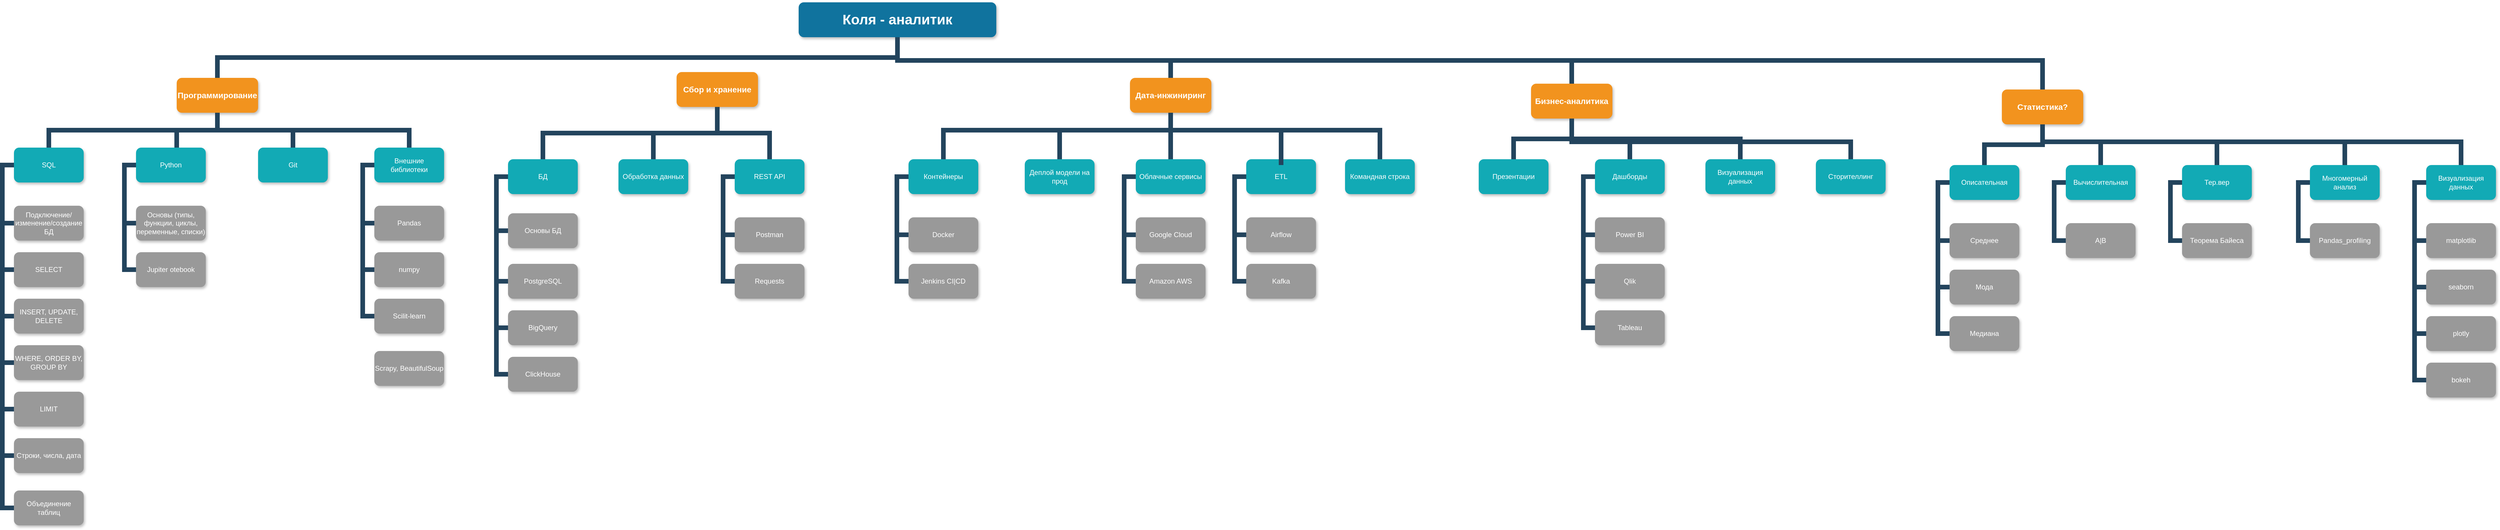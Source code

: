 <mxfile version="22.1.15" type="github">
  <diagram name="Page-1" id="64c3da0e-402f-94eb-ee01-a36477274f13">
    <mxGraphModel dx="2856" dy="878" grid="1" gridSize="10" guides="1" tooltips="1" connect="1" arrows="1" fold="1" page="1" pageScale="1" pageWidth="1169" pageHeight="826" background="none" math="0" shadow="0">
      <root>
        <mxCell id="0" />
        <mxCell id="1" parent="0" />
        <mxCell id="2" value="Коля - аналитик" style="whiteSpace=wrap;rounded=1;shadow=1;fillColor=#10739E;strokeColor=none;fontColor=#FFFFFF;fontStyle=1;fontSize=24" parent="1" vertex="1">
          <mxGeometry x="1000" y="50" width="340" height="60" as="geometry" />
        </mxCell>
        <mxCell id="3" value="Программирование" style="whiteSpace=wrap;rounded=1;fillColor=#F2931E;strokeColor=none;shadow=1;fontColor=#FFFFFF;fontStyle=1;fontSize=14" parent="1" vertex="1">
          <mxGeometry x="-70" y="180.0" width="140" height="60" as="geometry" />
        </mxCell>
        <mxCell id="4" value="Сбор и хранение" style="whiteSpace=wrap;rounded=1;fillColor=#F2931E;strokeColor=none;shadow=1;fontColor=#FFFFFF;fontStyle=1;fontSize=14" parent="1" vertex="1">
          <mxGeometry x="790" y="170.0" width="140" height="60" as="geometry" />
        </mxCell>
        <mxCell id="6" value="Дата-инжиниринг" style="whiteSpace=wrap;rounded=1;fillColor=#F2931E;strokeColor=none;shadow=1;fontColor=#FFFFFF;fontStyle=1;fontSize=14" parent="1" vertex="1">
          <mxGeometry x="1570" y="180.0" width="140" height="60" as="geometry" />
        </mxCell>
        <mxCell id="7" value="Бизнес-аналитика" style="whiteSpace=wrap;rounded=1;fillColor=#F2931E;strokeColor=none;shadow=1;fontColor=#FFFFFF;fontStyle=1;fontSize=14" parent="1" vertex="1">
          <mxGeometry x="2260" y="190.0" width="140" height="60" as="geometry" />
        </mxCell>
        <mxCell id="8" value="Статистика?" style="whiteSpace=wrap;rounded=1;fillColor=#F2931E;strokeColor=none;shadow=1;fontColor=#FFFFFF;fontStyle=1;fontSize=14" parent="1" vertex="1">
          <mxGeometry x="3070" y="200.0" width="140" height="60" as="geometry" />
        </mxCell>
        <mxCell id="10" value="Git" style="whiteSpace=wrap;rounded=1;fillColor=#12AAB5;strokeColor=none;shadow=1;fontColor=#FFFFFF;" parent="1" vertex="1">
          <mxGeometry x="70" y="300.0" width="120" height="60" as="geometry" />
        </mxCell>
        <mxCell id="12" value="Внешние библиотеки" style="whiteSpace=wrap;rounded=1;fillColor=#12AAB5;strokeColor=none;shadow=1;fontColor=#FFFFFF;" parent="1" vertex="1">
          <mxGeometry x="270" y="300.0" width="120" height="60" as="geometry" />
        </mxCell>
        <mxCell id="38" value="Pandas" style="whiteSpace=wrap;rounded=1;fillColor=#999999;strokeColor=none;shadow=1;fontColor=#FFFFFF;fontStyle=0" parent="1" vertex="1">
          <mxGeometry x="270.0" y="400.0" width="120" height="60" as="geometry" />
        </mxCell>
        <mxCell id="39" value="numpy" style="whiteSpace=wrap;rounded=1;fillColor=#999999;strokeColor=none;shadow=1;fontColor=#FFFFFF;fontStyle=0" parent="1" vertex="1">
          <mxGeometry x="270.0" y="480.0" width="120" height="60" as="geometry" />
        </mxCell>
        <mxCell id="40" value="Scilit-learn" style="whiteSpace=wrap;rounded=1;fillColor=#999999;strokeColor=none;shadow=1;fontColor=#FFFFFF;fontStyle=0" parent="1" vertex="1">
          <mxGeometry x="270.0" y="560.0" width="120" height="60" as="geometry" />
        </mxCell>
        <mxCell id="43" value="БД" style="whiteSpace=wrap;rounded=1;fillColor=#12AAB5;strokeColor=none;shadow=1;fontColor=#FFFFFF;" parent="1" vertex="1">
          <mxGeometry x="500.0" y="320.0" width="120" height="60" as="geometry" />
        </mxCell>
        <mxCell id="44" value="Обработка данных" style="whiteSpace=wrap;rounded=1;fillColor=#12AAB5;strokeColor=none;shadow=1;fontColor=#FFFFFF;" parent="1" vertex="1">
          <mxGeometry x="690.0" y="320.0" width="120" height="60" as="geometry" />
        </mxCell>
        <mxCell id="45" value="PostgreSQL" style="whiteSpace=wrap;rounded=1;fillColor=#999999;strokeColor=none;shadow=1;fontColor=#FFFFFF;fontStyle=0" parent="1" vertex="1">
          <mxGeometry x="500.0" y="500.0" width="120" height="60" as="geometry" />
        </mxCell>
        <mxCell id="46" value="BigQuery" style="whiteSpace=wrap;rounded=1;fillColor=#999999;strokeColor=none;shadow=1;fontColor=#FFFFFF;fontStyle=0" parent="1" vertex="1">
          <mxGeometry x="500" y="580.0" width="120" height="60" as="geometry" />
        </mxCell>
        <mxCell id="47" value="ClickHouse" style="whiteSpace=wrap;rounded=1;fillColor=#999999;strokeColor=none;shadow=1;fontColor=#FFFFFF;fontStyle=0" parent="1" vertex="1">
          <mxGeometry x="500.0" y="660.0" width="120" height="60" as="geometry" />
        </mxCell>
        <mxCell id="103" value="" style="edgeStyle=elbowEdgeStyle;elbow=vertical;rounded=0;fontColor=#000000;endArrow=none;endFill=0;strokeWidth=8;strokeColor=#23445D;" parent="1" source="3" target="10" edge="1">
          <mxGeometry width="100" height="100" relative="1" as="geometry">
            <mxPoint x="20" y="290" as="sourcePoint" />
            <mxPoint x="120" y="190" as="targetPoint" />
          </mxGeometry>
        </mxCell>
        <mxCell id="104" value="" style="edgeStyle=elbowEdgeStyle;elbow=vertical;rounded=0;fontColor=#000000;endArrow=none;endFill=0;strokeWidth=8;strokeColor=#23445D;" parent="1" source="3" target="12" edge="1">
          <mxGeometry width="100" height="100" relative="1" as="geometry">
            <mxPoint x="360" y="290" as="sourcePoint" />
            <mxPoint x="460" y="190" as="targetPoint" />
          </mxGeometry>
        </mxCell>
        <mxCell id="111" value="" style="edgeStyle=elbowEdgeStyle;elbow=horizontal;rounded=0;fontColor=#000000;endArrow=none;endFill=0;strokeWidth=8;strokeColor=#23445D;" parent="1" target="38" edge="1">
          <mxGeometry width="100" height="100" relative="1" as="geometry">
            <mxPoint x="260" y="330.0" as="sourcePoint" />
            <mxPoint x="260" y="430.0" as="targetPoint" />
            <Array as="points">
              <mxPoint x="250" y="380" />
            </Array>
          </mxGeometry>
        </mxCell>
        <mxCell id="112" value="" style="edgeStyle=elbowEdgeStyle;elbow=horizontal;rounded=0;fontColor=#000000;endArrow=none;endFill=0;strokeWidth=8;strokeColor=#23445D;" parent="1" source="12" target="39" edge="1">
          <mxGeometry width="100" height="100" relative="1" as="geometry">
            <mxPoint x="260" y="330.0" as="sourcePoint" />
            <mxPoint x="260" y="510.0" as="targetPoint" />
            <Array as="points">
              <mxPoint x="250" y="420" />
            </Array>
          </mxGeometry>
        </mxCell>
        <mxCell id="115" value="" style="edgeStyle=elbowEdgeStyle;elbow=horizontal;rounded=0;fontColor=#000000;endArrow=none;endFill=0;strokeWidth=8;strokeColor=#23445D;" parent="1" source="12" target="40" edge="1">
          <mxGeometry width="100" height="100" relative="1" as="geometry">
            <mxPoint x="260" y="330.0" as="sourcePoint" />
            <mxPoint x="260" y="590.0" as="targetPoint" />
            <Array as="points">
              <mxPoint x="250" y="460" />
            </Array>
          </mxGeometry>
        </mxCell>
        <mxCell id="116" value="" style="edgeStyle=elbowEdgeStyle;elbow=vertical;rounded=0;fontColor=#000000;endArrow=none;endFill=0;strokeWidth=8;strokeColor=#23445D;" parent="1" source="4" target="43" edge="1">
          <mxGeometry width="100" height="100" relative="1" as="geometry">
            <mxPoint x="1210" y="260.0" as="sourcePoint" />
            <mxPoint x="1110" y="330" as="targetPoint" />
          </mxGeometry>
        </mxCell>
        <mxCell id="117" value="" style="edgeStyle=elbowEdgeStyle;elbow=vertical;rounded=0;fontColor=#000000;endArrow=none;endFill=0;strokeWidth=8;strokeColor=#23445D;" parent="1" source="4" target="44" edge="1">
          <mxGeometry width="100" height="100" relative="1" as="geometry">
            <mxPoint x="1210" y="260.0" as="sourcePoint" />
            <mxPoint x="1310" y="330" as="targetPoint" />
          </mxGeometry>
        </mxCell>
        <mxCell id="118" value="" style="edgeStyle=elbowEdgeStyle;elbow=horizontal;rounded=0;fontColor=#000000;endArrow=none;endFill=0;strokeWidth=8;strokeColor=#23445D;" parent="1" source="43" target="45" edge="1">
          <mxGeometry width="100" height="100" relative="1" as="geometry">
            <mxPoint x="480" y="350.0" as="sourcePoint" />
            <mxPoint x="490.0" y="450" as="targetPoint" />
            <Array as="points">
              <mxPoint x="480" y="400" />
            </Array>
          </mxGeometry>
        </mxCell>
        <mxCell id="119" value="" style="edgeStyle=elbowEdgeStyle;elbow=horizontal;rounded=0;fontColor=#000000;endArrow=none;endFill=0;strokeWidth=8;strokeColor=#23445D;" parent="1" source="43" target="46" edge="1">
          <mxGeometry width="100" height="100" relative="1" as="geometry">
            <mxPoint x="490" y="350" as="sourcePoint" />
            <mxPoint x="490.0" y="530" as="targetPoint" />
            <Array as="points">
              <mxPoint x="480" y="440" />
            </Array>
          </mxGeometry>
        </mxCell>
        <mxCell id="122" value="" style="edgeStyle=elbowEdgeStyle;elbow=horizontal;rounded=0;fontColor=#000000;endArrow=none;endFill=0;strokeWidth=8;strokeColor=#23445D;" parent="1" source="43" target="47" edge="1">
          <mxGeometry width="100" height="100" relative="1" as="geometry">
            <mxPoint x="490" y="350" as="sourcePoint" />
            <mxPoint x="490.0" y="610" as="targetPoint" />
            <Array as="points">
              <mxPoint x="480" y="490" />
            </Array>
          </mxGeometry>
        </mxCell>
        <mxCell id="133" value="Контейнеры" style="whiteSpace=wrap;rounded=1;fillColor=#12AAB5;strokeColor=none;shadow=1;fontColor=#FFFFFF;" parent="1" vertex="1">
          <mxGeometry x="1189.0" y="320.0" width="120" height="60" as="geometry" />
        </mxCell>
        <mxCell id="134" value="Деплой модели на прод" style="whiteSpace=wrap;rounded=1;fillColor=#12AAB5;strokeColor=none;shadow=1;fontColor=#FFFFFF;" parent="1" vertex="1">
          <mxGeometry x="1389.0" y="320.0" width="120" height="60" as="geometry" />
        </mxCell>
        <mxCell id="135" value="Docker" style="whiteSpace=wrap;rounded=1;fillColor=#999999;strokeColor=none;shadow=1;fontColor=#FFFFFF;fontStyle=0" parent="1" vertex="1">
          <mxGeometry x="1189.0" y="420.0" width="120" height="60" as="geometry" />
        </mxCell>
        <mxCell id="136" value="Jenkins CI|CD" style="whiteSpace=wrap;rounded=1;fillColor=#999999;strokeColor=none;shadow=1;fontColor=#FFFFFF;fontStyle=0" parent="1" vertex="1">
          <mxGeometry x="1189" y="500.0" width="120" height="60" as="geometry" />
        </mxCell>
        <mxCell id="145" value="" style="edgeStyle=elbowEdgeStyle;elbow=horizontal;rounded=0;fontColor=#000000;endArrow=none;endFill=0;strokeWidth=8;strokeColor=#23445D;" parent="1" source="133" target="135" edge="1">
          <mxGeometry width="100" height="100" relative="1" as="geometry">
            <mxPoint x="1169" y="350.0" as="sourcePoint" />
            <mxPoint x="1179.0" y="450" as="targetPoint" />
            <Array as="points">
              <mxPoint x="1169" y="400" />
            </Array>
          </mxGeometry>
        </mxCell>
        <mxCell id="146" value="" style="edgeStyle=elbowEdgeStyle;elbow=horizontal;rounded=0;fontColor=#000000;endArrow=none;endFill=0;strokeWidth=8;strokeColor=#23445D;" parent="1" source="133" target="136" edge="1">
          <mxGeometry width="100" height="100" relative="1" as="geometry">
            <mxPoint x="1179" y="350" as="sourcePoint" />
            <mxPoint x="1179.0" y="530" as="targetPoint" />
            <Array as="points">
              <mxPoint x="1169" y="440" />
            </Array>
          </mxGeometry>
        </mxCell>
        <mxCell id="155" value="Презентации" style="whiteSpace=wrap;rounded=1;fillColor=#12AAB5;strokeColor=none;shadow=1;fontColor=#FFFFFF;" parent="1" vertex="1">
          <mxGeometry x="2170" y="320.0" width="120" height="60" as="geometry" />
        </mxCell>
        <mxCell id="156" value="Дашборды" style="whiteSpace=wrap;rounded=1;fillColor=#12AAB5;strokeColor=none;shadow=1;fontColor=#FFFFFF;" parent="1" vertex="1">
          <mxGeometry x="2370" y="320.0" width="120" height="60" as="geometry" />
        </mxCell>
        <mxCell id="162" value="Power BI" style="whiteSpace=wrap;rounded=1;fillColor=#999999;strokeColor=none;shadow=1;fontColor=#FFFFFF;fontStyle=0" parent="1" vertex="1">
          <mxGeometry x="2370.0" y="420.0" width="120" height="60" as="geometry" />
        </mxCell>
        <mxCell id="163" value="Qlik" style="whiteSpace=wrap;rounded=1;fillColor=#999999;strokeColor=none;shadow=1;fontColor=#FFFFFF;fontStyle=0" parent="1" vertex="1">
          <mxGeometry x="2370.0" y="500.0" width="120" height="60" as="geometry" />
        </mxCell>
        <mxCell id="164" value="Tableau" style="whiteSpace=wrap;rounded=1;fillColor=#999999;strokeColor=none;shadow=1;fontColor=#FFFFFF;fontStyle=0" parent="1" vertex="1">
          <mxGeometry x="2370.0" y="580.0" width="120" height="60" as="geometry" />
        </mxCell>
        <mxCell id="172" value="" style="edgeStyle=elbowEdgeStyle;elbow=horizontal;rounded=0;fontColor=#000000;endArrow=none;endFill=0;strokeWidth=8;strokeColor=#23445D;" parent="1" source="156" target="162" edge="1">
          <mxGeometry width="100" height="100" relative="1" as="geometry">
            <mxPoint x="2340" y="350.0" as="sourcePoint" />
            <mxPoint x="2350.0" y="450.0" as="targetPoint" />
            <Array as="points">
              <mxPoint x="2350" y="400.0" />
            </Array>
          </mxGeometry>
        </mxCell>
        <mxCell id="173" value="" style="edgeStyle=elbowEdgeStyle;elbow=horizontal;rounded=0;fontColor=#000000;endArrow=none;endFill=0;strokeWidth=8;strokeColor=#23445D;" parent="1" source="156" target="163" edge="1">
          <mxGeometry width="100" height="100" relative="1" as="geometry">
            <mxPoint x="2350" y="350.0" as="sourcePoint" />
            <mxPoint x="2350" y="530.0" as="targetPoint" />
            <Array as="points">
              <mxPoint x="2350" y="440.0" />
            </Array>
          </mxGeometry>
        </mxCell>
        <mxCell id="176" value="" style="edgeStyle=elbowEdgeStyle;elbow=horizontal;rounded=0;fontColor=#000000;endArrow=none;endFill=0;strokeWidth=8;strokeColor=#23445D;" parent="1" source="156" target="164" edge="1">
          <mxGeometry width="100" height="100" relative="1" as="geometry">
            <mxPoint x="2350" y="350.0" as="sourcePoint" />
            <mxPoint x="2350" y="610.0" as="targetPoint" />
            <Array as="points">
              <mxPoint x="2350" y="490.0" />
            </Array>
          </mxGeometry>
        </mxCell>
        <mxCell id="177" value="Описательная" style="whiteSpace=wrap;rounded=1;fillColor=#12AAB5;strokeColor=none;shadow=1;fontColor=#FFFFFF;" parent="1" vertex="1">
          <mxGeometry x="2980" y="330.0" width="120" height="60" as="geometry" />
        </mxCell>
        <mxCell id="178" value="Вычислительная" style="whiteSpace=wrap;rounded=1;fillColor=#12AAB5;strokeColor=none;shadow=1;fontColor=#FFFFFF;" parent="1" vertex="1">
          <mxGeometry x="3180" y="330.0" width="120" height="60" as="geometry" />
        </mxCell>
        <mxCell id="179" value="Среднее" style="whiteSpace=wrap;rounded=1;fillColor=#999999;strokeColor=none;shadow=1;fontColor=#FFFFFF;fontStyle=0" parent="1" vertex="1">
          <mxGeometry x="2980" y="430.0" width="120" height="60" as="geometry" />
        </mxCell>
        <mxCell id="180" value="Мода" style="whiteSpace=wrap;rounded=1;fillColor=#999999;strokeColor=none;shadow=1;fontColor=#FFFFFF;fontStyle=0" parent="1" vertex="1">
          <mxGeometry x="2980" y="510.0" width="120" height="60" as="geometry" />
        </mxCell>
        <mxCell id="181" value="Медиана" style="whiteSpace=wrap;rounded=1;fillColor=#999999;strokeColor=none;shadow=1;fontColor=#FFFFFF;fontStyle=0" parent="1" vertex="1">
          <mxGeometry x="2980" y="590.0" width="120" height="60" as="geometry" />
        </mxCell>
        <mxCell id="184" value="A|B" style="whiteSpace=wrap;rounded=1;fillColor=#999999;strokeColor=none;shadow=1;fontColor=#FFFFFF;fontStyle=0" parent="1" vertex="1">
          <mxGeometry x="3180.0" y="430.0" width="120" height="60" as="geometry" />
        </mxCell>
        <mxCell id="194" value="" style="edgeStyle=elbowEdgeStyle;elbow=horizontal;rounded=0;fontColor=#000000;endArrow=none;endFill=0;strokeWidth=8;strokeColor=#23445D;" parent="1" source="178" target="184" edge="1">
          <mxGeometry width="100" height="100" relative="1" as="geometry">
            <mxPoint x="3150" y="360.0" as="sourcePoint" />
            <mxPoint x="3160.0" y="460.0" as="targetPoint" />
            <Array as="points">
              <mxPoint x="3160" y="410.0" />
            </Array>
          </mxGeometry>
        </mxCell>
        <mxCell id="221" value="" style="edgeStyle=elbowEdgeStyle;elbow=vertical;rounded=0;fontColor=#000000;endArrow=none;endFill=0;strokeWidth=8;strokeColor=#23445D;" parent="1" source="6" target="133" edge="1">
          <mxGeometry width="100" height="100" relative="1" as="geometry">
            <mxPoint x="1159" y="290" as="sourcePoint" />
            <mxPoint x="1259" y="190" as="targetPoint" />
            <Array as="points">
              <mxPoint x="1450" y="270" />
            </Array>
          </mxGeometry>
        </mxCell>
        <mxCell id="222" value="" style="edgeStyle=elbowEdgeStyle;elbow=vertical;rounded=0;fontColor=#000000;endArrow=none;endFill=0;strokeWidth=8;strokeColor=#23445D;" parent="1" source="6" target="134" edge="1">
          <mxGeometry width="100" height="100" relative="1" as="geometry">
            <mxPoint x="1409" y="300" as="sourcePoint" />
            <mxPoint x="1509" y="200" as="targetPoint" />
            <Array as="points">
              <mxPoint x="1540" y="270" />
            </Array>
          </mxGeometry>
        </mxCell>
        <mxCell id="223" value="" style="edgeStyle=elbowEdgeStyle;elbow=vertical;rounded=0;fontColor=#000000;endArrow=none;endFill=0;strokeWidth=8;strokeColor=#23445D;" parent="1" source="7" target="155" edge="1">
          <mxGeometry width="100" height="100" relative="1" as="geometry">
            <mxPoint x="2330" y="320" as="sourcePoint" />
            <mxPoint x="2230" y="210" as="targetPoint" />
          </mxGeometry>
        </mxCell>
        <mxCell id="224" value="" style="edgeStyle=elbowEdgeStyle;elbow=vertical;rounded=0;fontColor=#000000;endArrow=none;endFill=0;strokeWidth=8;strokeColor=#23445D;" parent="1" source="7" target="156" edge="1">
          <mxGeometry width="100" height="100" relative="1" as="geometry">
            <mxPoint x="2420" y="310" as="sourcePoint" />
            <mxPoint x="2520" y="210" as="targetPoint" />
          </mxGeometry>
        </mxCell>
        <mxCell id="225" value="" style="edgeStyle=elbowEdgeStyle;elbow=vertical;rounded=0;fontColor=#000000;endArrow=none;endFill=0;strokeWidth=8;strokeColor=#23445D;" parent="1" source="8" target="177" edge="1">
          <mxGeometry width="100" height="100" relative="1" as="geometry">
            <mxPoint x="2980" y="320" as="sourcePoint" />
            <mxPoint x="3080" y="220" as="targetPoint" />
          </mxGeometry>
        </mxCell>
        <mxCell id="226" value="" style="edgeStyle=elbowEdgeStyle;elbow=vertical;rounded=0;fontColor=#000000;endArrow=none;endFill=0;strokeWidth=8;strokeColor=#23445D;" parent="1" source="8" target="178" edge="1">
          <mxGeometry width="100" height="100" relative="1" as="geometry">
            <mxPoint x="3210" y="320" as="sourcePoint" />
            <mxPoint x="3310" y="220" as="targetPoint" />
            <Array as="points">
              <mxPoint x="3140" y="290" />
            </Array>
          </mxGeometry>
        </mxCell>
        <mxCell id="229" value="" style="edgeStyle=elbowEdgeStyle;elbow=vertical;rounded=0;fontColor=#000000;endArrow=none;endFill=0;strokeWidth=8;strokeColor=#23445D;" parent="1" source="2" target="3" edge="1">
          <mxGeometry width="100" height="100" relative="1" as="geometry">
            <mxPoint x="540" y="140" as="sourcePoint" />
            <mxPoint x="640" y="40" as="targetPoint" />
          </mxGeometry>
        </mxCell>
        <mxCell id="231" value="" style="edgeStyle=elbowEdgeStyle;elbow=vertical;rounded=0;fontColor=#000000;endArrow=none;endFill=0;strokeWidth=8;strokeColor=#23445D;exitX=0.5;exitY=1;exitDx=0;exitDy=0;" parent="1" source="2" target="6" edge="1">
          <mxGeometry width="100" height="100" relative="1" as="geometry">
            <mxPoint x="2140" y="130" as="sourcePoint" />
            <mxPoint x="1630" y="80" as="targetPoint" />
            <Array as="points">
              <mxPoint x="1260" y="150" />
            </Array>
          </mxGeometry>
        </mxCell>
        <mxCell id="232" value="" style="edgeStyle=elbowEdgeStyle;elbow=vertical;rounded=0;fontColor=#000000;endArrow=none;endFill=0;strokeWidth=8;strokeColor=#23445D;exitX=0.5;exitY=1;exitDx=0;exitDy=0;" parent="1" source="2" target="7" edge="1">
          <mxGeometry width="100" height="100" relative="1" as="geometry">
            <mxPoint x="2160" y="130" as="sourcePoint" />
            <mxPoint x="1660" y="90" as="targetPoint" />
          </mxGeometry>
        </mxCell>
        <mxCell id="hEvwD1eBC0amZhkk4NsB-234" value="Python" style="whiteSpace=wrap;rounded=1;fillColor=#12AAB5;strokeColor=none;shadow=1;fontColor=#FFFFFF;" vertex="1" parent="1">
          <mxGeometry x="-140" y="300.0" width="120" height="60" as="geometry" />
        </mxCell>
        <mxCell id="hEvwD1eBC0amZhkk4NsB-235" value="Основы (типы, функции, циклы, переменные, списки)" style="whiteSpace=wrap;rounded=1;fillColor=#999999;strokeColor=none;shadow=1;fontColor=#FFFFFF;fontStyle=0" vertex="1" parent="1">
          <mxGeometry x="-140.0" y="400.0" width="120" height="60" as="geometry" />
        </mxCell>
        <mxCell id="hEvwD1eBC0amZhkk4NsB-236" value="Jupiter otebook" style="whiteSpace=wrap;rounded=1;fillColor=#999999;strokeColor=none;shadow=1;fontColor=#FFFFFF;fontStyle=0" vertex="1" parent="1">
          <mxGeometry x="-140.0" y="480.0" width="120" height="60" as="geometry" />
        </mxCell>
        <mxCell id="hEvwD1eBC0amZhkk4NsB-240" value="" style="edgeStyle=elbowEdgeStyle;elbow=horizontal;rounded=0;fontColor=#000000;endArrow=none;endFill=0;strokeWidth=8;strokeColor=#23445D;" edge="1" parent="1" source="hEvwD1eBC0amZhkk4NsB-234" target="hEvwD1eBC0amZhkk4NsB-235">
          <mxGeometry width="100" height="100" relative="1" as="geometry">
            <mxPoint x="-200" y="480" as="sourcePoint" />
            <mxPoint x="-100" y="380" as="targetPoint" />
            <Array as="points">
              <mxPoint x="-160" y="380" />
            </Array>
          </mxGeometry>
        </mxCell>
        <mxCell id="hEvwD1eBC0amZhkk4NsB-241" value="" style="edgeStyle=elbowEdgeStyle;elbow=horizontal;rounded=0;fontColor=#000000;endArrow=none;endFill=0;strokeWidth=8;strokeColor=#23445D;" edge="1" parent="1" source="hEvwD1eBC0amZhkk4NsB-234" target="hEvwD1eBC0amZhkk4NsB-236">
          <mxGeometry width="100" height="100" relative="1" as="geometry">
            <mxPoint x="-130" y="340" as="sourcePoint" />
            <mxPoint x="-130" y="440" as="targetPoint" />
            <Array as="points">
              <mxPoint x="-160" y="400" />
            </Array>
          </mxGeometry>
        </mxCell>
        <mxCell id="hEvwD1eBC0amZhkk4NsB-246" value="SQL" style="whiteSpace=wrap;rounded=1;fillColor=#12AAB5;strokeColor=none;shadow=1;fontColor=#FFFFFF;" vertex="1" parent="1">
          <mxGeometry x="-350" y="300.0" width="120" height="60" as="geometry" />
        </mxCell>
        <mxCell id="hEvwD1eBC0amZhkk4NsB-247" value="Подключение/изменение/создание БД" style="whiteSpace=wrap;rounded=1;fillColor=#999999;strokeColor=none;shadow=1;fontColor=#FFFFFF;fontStyle=0" vertex="1" parent="1">
          <mxGeometry x="-350.0" y="400.0" width="120" height="60" as="geometry" />
        </mxCell>
        <mxCell id="hEvwD1eBC0amZhkk4NsB-248" value="SELECT" style="whiteSpace=wrap;rounded=1;fillColor=#999999;strokeColor=none;shadow=1;fontColor=#FFFFFF;fontStyle=0" vertex="1" parent="1">
          <mxGeometry x="-350.0" y="480.0" width="120" height="60" as="geometry" />
        </mxCell>
        <mxCell id="hEvwD1eBC0amZhkk4NsB-249" value="INSERT, UPDATE, DELETE" style="whiteSpace=wrap;rounded=1;fillColor=#999999;strokeColor=none;shadow=1;fontColor=#FFFFFF;fontStyle=0" vertex="1" parent="1">
          <mxGeometry x="-350.0" y="560.0" width="120" height="60" as="geometry" />
        </mxCell>
        <mxCell id="hEvwD1eBC0amZhkk4NsB-250" value="WHERE, ORDER BY, GROUP BY" style="whiteSpace=wrap;rounded=1;fillColor=#999999;strokeColor=none;shadow=1;fontColor=#FFFFFF;fontStyle=0" vertex="1" parent="1">
          <mxGeometry x="-350.0" y="640.0" width="120" height="60" as="geometry" />
        </mxCell>
        <mxCell id="hEvwD1eBC0amZhkk4NsB-251" value="LIMIT" style="whiteSpace=wrap;rounded=1;fillColor=#999999;strokeColor=none;shadow=1;fontColor=#FFFFFF;fontStyle=0" vertex="1" parent="1">
          <mxGeometry x="-350.0" y="720.0" width="120" height="60" as="geometry" />
        </mxCell>
        <mxCell id="hEvwD1eBC0amZhkk4NsB-252" value="" style="edgeStyle=elbowEdgeStyle;elbow=horizontal;rounded=0;fontColor=#000000;endArrow=none;endFill=0;strokeWidth=8;strokeColor=#23445D;" edge="1" parent="1" source="hEvwD1eBC0amZhkk4NsB-246" target="hEvwD1eBC0amZhkk4NsB-247">
          <mxGeometry width="100" height="100" relative="1" as="geometry">
            <mxPoint x="-410" y="480" as="sourcePoint" />
            <mxPoint x="-310" y="380" as="targetPoint" />
            <Array as="points">
              <mxPoint x="-370" y="380" />
            </Array>
          </mxGeometry>
        </mxCell>
        <mxCell id="hEvwD1eBC0amZhkk4NsB-253" value="" style="edgeStyle=elbowEdgeStyle;elbow=horizontal;rounded=0;fontColor=#000000;endArrow=none;endFill=0;strokeWidth=8;strokeColor=#23445D;" edge="1" parent="1" source="hEvwD1eBC0amZhkk4NsB-246" target="hEvwD1eBC0amZhkk4NsB-248">
          <mxGeometry width="100" height="100" relative="1" as="geometry">
            <mxPoint x="-340" y="340" as="sourcePoint" />
            <mxPoint x="-340" y="440" as="targetPoint" />
            <Array as="points">
              <mxPoint x="-370" y="400" />
            </Array>
          </mxGeometry>
        </mxCell>
        <mxCell id="hEvwD1eBC0amZhkk4NsB-254" value="" style="edgeStyle=elbowEdgeStyle;elbow=horizontal;rounded=0;fontColor=#000000;endArrow=none;endFill=0;strokeWidth=8;strokeColor=#23445D;" edge="1" parent="1" source="hEvwD1eBC0amZhkk4NsB-246" target="hEvwD1eBC0amZhkk4NsB-251">
          <mxGeometry width="100" height="100" relative="1" as="geometry">
            <mxPoint x="-340" y="340" as="sourcePoint" />
            <mxPoint x="-340" y="440" as="targetPoint" />
            <Array as="points">
              <mxPoint x="-370" y="540" />
            </Array>
          </mxGeometry>
        </mxCell>
        <mxCell id="hEvwD1eBC0amZhkk4NsB-255" value="" style="edgeStyle=elbowEdgeStyle;elbow=horizontal;rounded=0;fontColor=#000000;endArrow=none;endFill=0;strokeWidth=8;strokeColor=#23445D;" edge="1" parent="1" source="hEvwD1eBC0amZhkk4NsB-246" target="hEvwD1eBC0amZhkk4NsB-250">
          <mxGeometry width="100" height="100" relative="1" as="geometry">
            <mxPoint x="-320" y="360" as="sourcePoint" />
            <mxPoint x="-320" y="460" as="targetPoint" />
            <Array as="points">
              <mxPoint x="-370" y="410" />
            </Array>
          </mxGeometry>
        </mxCell>
        <mxCell id="hEvwD1eBC0amZhkk4NsB-256" value="" style="edgeStyle=elbowEdgeStyle;elbow=horizontal;rounded=0;fontColor=#000000;endArrow=none;endFill=0;strokeWidth=8;strokeColor=#23445D;" edge="1" parent="1" source="hEvwD1eBC0amZhkk4NsB-246" target="hEvwD1eBC0amZhkk4NsB-249">
          <mxGeometry width="100" height="100" relative="1" as="geometry">
            <mxPoint x="-310" y="370" as="sourcePoint" />
            <mxPoint x="-310" y="470" as="targetPoint" />
            <Array as="points">
              <mxPoint x="-370" y="430" />
            </Array>
          </mxGeometry>
        </mxCell>
        <mxCell id="hEvwD1eBC0amZhkk4NsB-257" value="" style="edgeStyle=elbowEdgeStyle;elbow=vertical;rounded=0;fontColor=#000000;endArrow=none;endFill=0;strokeWidth=8;strokeColor=#23445D;exitX=0.5;exitY=1;exitDx=0;exitDy=0;" edge="1" parent="1" source="3">
          <mxGeometry width="100" height="100" relative="1" as="geometry">
            <mxPoint x="30" y="230" as="sourcePoint" />
            <mxPoint x="-70" y="300" as="targetPoint" />
          </mxGeometry>
        </mxCell>
        <mxCell id="hEvwD1eBC0amZhkk4NsB-258" value="" style="edgeStyle=elbowEdgeStyle;elbow=vertical;rounded=0;fontColor=#000000;endArrow=none;endFill=0;strokeWidth=8;strokeColor=#23445D;exitX=0.5;exitY=1;exitDx=0;exitDy=0;" edge="1" parent="1" source="3">
          <mxGeometry width="100" height="100" relative="1" as="geometry">
            <mxPoint x="-200" y="240" as="sourcePoint" />
            <mxPoint x="-290" y="300" as="targetPoint" />
          </mxGeometry>
        </mxCell>
        <mxCell id="hEvwD1eBC0amZhkk4NsB-259" value="REST API" style="whiteSpace=wrap;rounded=1;fillColor=#12AAB5;strokeColor=none;shadow=1;fontColor=#FFFFFF;" vertex="1" parent="1">
          <mxGeometry x="890.0" y="320.0" width="120" height="60" as="geometry" />
        </mxCell>
        <mxCell id="hEvwD1eBC0amZhkk4NsB-260" value="Postman" style="whiteSpace=wrap;rounded=1;fillColor=#999999;strokeColor=none;shadow=1;fontColor=#FFFFFF;fontStyle=0" vertex="1" parent="1">
          <mxGeometry x="890.0" y="420.0" width="120" height="60" as="geometry" />
        </mxCell>
        <mxCell id="hEvwD1eBC0amZhkk4NsB-261" value="Requests" style="whiteSpace=wrap;rounded=1;fillColor=#999999;strokeColor=none;shadow=1;fontColor=#FFFFFF;fontStyle=0" vertex="1" parent="1">
          <mxGeometry x="890.0" y="500.0" width="120" height="60" as="geometry" />
        </mxCell>
        <mxCell id="hEvwD1eBC0amZhkk4NsB-265" value="" style="edgeStyle=elbowEdgeStyle;elbow=horizontal;rounded=0;fontColor=#000000;endArrow=none;endFill=0;strokeWidth=8;strokeColor=#23445D;" edge="1" parent="1" source="hEvwD1eBC0amZhkk4NsB-259" target="hEvwD1eBC0amZhkk4NsB-260">
          <mxGeometry width="100" height="100" relative="1" as="geometry">
            <mxPoint x="860" y="350.0" as="sourcePoint" />
            <mxPoint x="870.0" y="450" as="targetPoint" />
            <Array as="points">
              <mxPoint x="870" y="400" />
            </Array>
          </mxGeometry>
        </mxCell>
        <mxCell id="hEvwD1eBC0amZhkk4NsB-266" value="" style="edgeStyle=elbowEdgeStyle;elbow=horizontal;rounded=0;fontColor=#000000;endArrow=none;endFill=0;strokeWidth=8;strokeColor=#23445D;" edge="1" parent="1" source="hEvwD1eBC0amZhkk4NsB-259" target="hEvwD1eBC0amZhkk4NsB-261">
          <mxGeometry width="100" height="100" relative="1" as="geometry">
            <mxPoint x="870" y="350" as="sourcePoint" />
            <mxPoint x="870.0" y="530" as="targetPoint" />
            <Array as="points">
              <mxPoint x="870" y="440" />
            </Array>
          </mxGeometry>
        </mxCell>
        <mxCell id="hEvwD1eBC0amZhkk4NsB-270" value="" style="edgeStyle=elbowEdgeStyle;elbow=vertical;rounded=0;fontColor=#000000;endArrow=none;endFill=0;strokeWidth=8;strokeColor=#23445D;entryX=0.5;entryY=0;entryDx=0;entryDy=0;" edge="1" parent="1" target="hEvwD1eBC0amZhkk4NsB-259">
          <mxGeometry width="100" height="100" relative="1" as="geometry">
            <mxPoint x="860" y="230" as="sourcePoint" />
            <mxPoint x="760" y="330" as="targetPoint" />
          </mxGeometry>
        </mxCell>
        <mxCell id="hEvwD1eBC0amZhkk4NsB-271" value="Облачные сервисы" style="whiteSpace=wrap;rounded=1;fillColor=#12AAB5;strokeColor=none;shadow=1;fontColor=#FFFFFF;" vertex="1" parent="1">
          <mxGeometry x="1580.0" y="320.0" width="120" height="60" as="geometry" />
        </mxCell>
        <mxCell id="hEvwD1eBC0amZhkk4NsB-272" value="Google Cloud" style="whiteSpace=wrap;rounded=1;fillColor=#999999;strokeColor=none;shadow=1;fontColor=#FFFFFF;fontStyle=0" vertex="1" parent="1">
          <mxGeometry x="1580.0" y="420.0" width="120" height="60" as="geometry" />
        </mxCell>
        <mxCell id="hEvwD1eBC0amZhkk4NsB-273" value="Amazon AWS" style="whiteSpace=wrap;rounded=1;fillColor=#999999;strokeColor=none;shadow=1;fontColor=#FFFFFF;fontStyle=0" vertex="1" parent="1">
          <mxGeometry x="1580.0" y="500.0" width="120" height="60" as="geometry" />
        </mxCell>
        <mxCell id="hEvwD1eBC0amZhkk4NsB-277" value="" style="edgeStyle=elbowEdgeStyle;elbow=horizontal;rounded=0;fontColor=#000000;endArrow=none;endFill=0;strokeWidth=8;strokeColor=#23445D;" edge="1" parent="1" source="hEvwD1eBC0amZhkk4NsB-271" target="hEvwD1eBC0amZhkk4NsB-272">
          <mxGeometry width="100" height="100" relative="1" as="geometry">
            <mxPoint x="1550" y="350.0" as="sourcePoint" />
            <mxPoint x="1560.0" y="450" as="targetPoint" />
            <Array as="points">
              <mxPoint x="1560" y="400" />
            </Array>
          </mxGeometry>
        </mxCell>
        <mxCell id="hEvwD1eBC0amZhkk4NsB-278" value="" style="edgeStyle=elbowEdgeStyle;elbow=horizontal;rounded=0;fontColor=#000000;endArrow=none;endFill=0;strokeWidth=8;strokeColor=#23445D;" edge="1" parent="1" source="hEvwD1eBC0amZhkk4NsB-271" target="hEvwD1eBC0amZhkk4NsB-273">
          <mxGeometry width="100" height="100" relative="1" as="geometry">
            <mxPoint x="1560" y="350" as="sourcePoint" />
            <mxPoint x="1560.0" y="530" as="targetPoint" />
            <Array as="points">
              <mxPoint x="1560" y="440" />
            </Array>
          </mxGeometry>
        </mxCell>
        <mxCell id="hEvwD1eBC0amZhkk4NsB-282" value="" style="edgeStyle=elbowEdgeStyle;elbow=vertical;rounded=0;fontColor=#000000;endArrow=none;endFill=0;strokeWidth=8;strokeColor=#23445D;entryX=0.5;entryY=0;entryDx=0;entryDy=0;exitX=0.5;exitY=1;exitDx=0;exitDy=0;" edge="1" parent="1" source="6" target="hEvwD1eBC0amZhkk4NsB-271">
          <mxGeometry width="100" height="100" relative="1" as="geometry">
            <mxPoint x="1340" y="240" as="sourcePoint" />
            <mxPoint x="1459" y="330" as="targetPoint" />
            <Array as="points">
              <mxPoint x="1640" y="280" />
            </Array>
          </mxGeometry>
        </mxCell>
        <mxCell id="hEvwD1eBC0amZhkk4NsB-284" value="ETL" style="whiteSpace=wrap;rounded=1;fillColor=#12AAB5;strokeColor=none;shadow=1;fontColor=#FFFFFF;" vertex="1" parent="1">
          <mxGeometry x="1770.0" y="320.0" width="120" height="60" as="geometry" />
        </mxCell>
        <mxCell id="hEvwD1eBC0amZhkk4NsB-285" value="Airflow" style="whiteSpace=wrap;rounded=1;fillColor=#999999;strokeColor=none;shadow=1;fontColor=#FFFFFF;fontStyle=0" vertex="1" parent="1">
          <mxGeometry x="1770.0" y="420.0" width="120" height="60" as="geometry" />
        </mxCell>
        <mxCell id="hEvwD1eBC0amZhkk4NsB-286" value="Kafka" style="whiteSpace=wrap;rounded=1;fillColor=#999999;strokeColor=none;shadow=1;fontColor=#FFFFFF;fontStyle=0" vertex="1" parent="1">
          <mxGeometry x="1770.0" y="500.0" width="120" height="60" as="geometry" />
        </mxCell>
        <mxCell id="hEvwD1eBC0amZhkk4NsB-290" value="" style="edgeStyle=elbowEdgeStyle;elbow=horizontal;rounded=0;fontColor=#000000;endArrow=none;endFill=0;strokeWidth=8;strokeColor=#23445D;" edge="1" parent="1" source="hEvwD1eBC0amZhkk4NsB-284" target="hEvwD1eBC0amZhkk4NsB-285">
          <mxGeometry width="100" height="100" relative="1" as="geometry">
            <mxPoint x="1740" y="350.0" as="sourcePoint" />
            <mxPoint x="1750.0" y="450" as="targetPoint" />
            <Array as="points">
              <mxPoint x="1750" y="400" />
            </Array>
          </mxGeometry>
        </mxCell>
        <mxCell id="hEvwD1eBC0amZhkk4NsB-291" value="" style="edgeStyle=elbowEdgeStyle;elbow=horizontal;rounded=0;fontColor=#000000;endArrow=none;endFill=0;strokeWidth=8;strokeColor=#23445D;" edge="1" parent="1" source="hEvwD1eBC0amZhkk4NsB-284" target="hEvwD1eBC0amZhkk4NsB-286">
          <mxGeometry width="100" height="100" relative="1" as="geometry">
            <mxPoint x="1750" y="350" as="sourcePoint" />
            <mxPoint x="1750.0" y="530" as="targetPoint" />
            <Array as="points">
              <mxPoint x="1750" y="440" />
            </Array>
          </mxGeometry>
        </mxCell>
        <mxCell id="hEvwD1eBC0amZhkk4NsB-295" value="Командная строка" style="whiteSpace=wrap;rounded=1;fillColor=#12AAB5;strokeColor=none;shadow=1;fontColor=#FFFFFF;" vertex="1" parent="1">
          <mxGeometry x="1940.0" y="320.0" width="120" height="60" as="geometry" />
        </mxCell>
        <mxCell id="hEvwD1eBC0amZhkk4NsB-306" value="" style="edgeStyle=elbowEdgeStyle;elbow=vertical;rounded=0;fontColor=#000000;endArrow=none;endFill=0;strokeWidth=8;strokeColor=#23445D;entryX=0.5;entryY=0;entryDx=0;entryDy=0;exitX=0.5;exitY=1;exitDx=0;exitDy=0;" edge="1" parent="1" source="6">
          <mxGeometry width="100" height="100" relative="1" as="geometry">
            <mxPoint x="1530" y="250" as="sourcePoint" />
            <mxPoint x="1830" y="330" as="targetPoint" />
            <Array as="points">
              <mxPoint x="1590" y="270" />
            </Array>
          </mxGeometry>
        </mxCell>
        <mxCell id="hEvwD1eBC0amZhkk4NsB-307" value="" style="edgeStyle=elbowEdgeStyle;elbow=vertical;rounded=0;fontColor=#000000;endArrow=none;endFill=0;strokeWidth=8;strokeColor=#23445D;entryX=0.5;entryY=0;entryDx=0;entryDy=0;exitX=0.5;exitY=1;exitDx=0;exitDy=0;" edge="1" parent="1" source="6" target="hEvwD1eBC0amZhkk4NsB-295">
          <mxGeometry width="100" height="100" relative="1" as="geometry">
            <mxPoint x="1520" y="230" as="sourcePoint" />
            <mxPoint x="2010" y="330" as="targetPoint" />
            <Array as="points">
              <mxPoint x="1770" y="270" />
            </Array>
          </mxGeometry>
        </mxCell>
        <mxCell id="hEvwD1eBC0amZhkk4NsB-308" value="Визуализация данных" style="whiteSpace=wrap;rounded=1;fillColor=#12AAB5;strokeColor=none;shadow=1;fontColor=#FFFFFF;" vertex="1" parent="1">
          <mxGeometry x="2560" y="320.0" width="120" height="60" as="geometry" />
        </mxCell>
        <mxCell id="hEvwD1eBC0amZhkk4NsB-319" value="Сторителлинг" style="whiteSpace=wrap;rounded=1;fillColor=#12AAB5;strokeColor=none;shadow=1;fontColor=#FFFFFF;" vertex="1" parent="1">
          <mxGeometry x="2750" y="320.0" width="120" height="60" as="geometry" />
        </mxCell>
        <mxCell id="hEvwD1eBC0amZhkk4NsB-330" value="Тер.вер" style="whiteSpace=wrap;rounded=1;fillColor=#12AAB5;strokeColor=none;shadow=1;fontColor=#FFFFFF;" vertex="1" parent="1">
          <mxGeometry x="3380" y="330.0" width="120" height="60" as="geometry" />
        </mxCell>
        <mxCell id="hEvwD1eBC0amZhkk4NsB-331" value="Теорема Байеса" style="whiteSpace=wrap;rounded=1;fillColor=#999999;strokeColor=none;shadow=1;fontColor=#FFFFFF;fontStyle=0" vertex="1" parent="1">
          <mxGeometry x="3380.0" y="430.0" width="120" height="60" as="geometry" />
        </mxCell>
        <mxCell id="hEvwD1eBC0amZhkk4NsB-336" value="" style="edgeStyle=elbowEdgeStyle;elbow=horizontal;rounded=0;fontColor=#000000;endArrow=none;endFill=0;strokeWidth=8;strokeColor=#23445D;" edge="1" parent="1" source="hEvwD1eBC0amZhkk4NsB-330" target="hEvwD1eBC0amZhkk4NsB-331">
          <mxGeometry width="100" height="100" relative="1" as="geometry">
            <mxPoint x="3350" y="360.0" as="sourcePoint" />
            <mxPoint x="3360.0" y="460.0" as="targetPoint" />
            <Array as="points">
              <mxPoint x="3360" y="410.0" />
            </Array>
          </mxGeometry>
        </mxCell>
        <mxCell id="hEvwD1eBC0amZhkk4NsB-341" value="Многомерный анализ" style="whiteSpace=wrap;rounded=1;fillColor=#12AAB5;strokeColor=none;shadow=1;fontColor=#FFFFFF;" vertex="1" parent="1">
          <mxGeometry x="3600" y="330.0" width="120" height="60" as="geometry" />
        </mxCell>
        <mxCell id="hEvwD1eBC0amZhkk4NsB-342" value="Pandas_profiling" style="whiteSpace=wrap;rounded=1;fillColor=#999999;strokeColor=none;shadow=1;fontColor=#FFFFFF;fontStyle=0" vertex="1" parent="1">
          <mxGeometry x="3600.0" y="430.0" width="120" height="60" as="geometry" />
        </mxCell>
        <mxCell id="hEvwD1eBC0amZhkk4NsB-347" value="" style="edgeStyle=elbowEdgeStyle;elbow=horizontal;rounded=0;fontColor=#000000;endArrow=none;endFill=0;strokeWidth=8;strokeColor=#23445D;" edge="1" parent="1" source="hEvwD1eBC0amZhkk4NsB-341" target="hEvwD1eBC0amZhkk4NsB-342">
          <mxGeometry width="100" height="100" relative="1" as="geometry">
            <mxPoint x="3570" y="360.0" as="sourcePoint" />
            <mxPoint x="3580.0" y="460.0" as="targetPoint" />
            <Array as="points">
              <mxPoint x="3580" y="410.0" />
            </Array>
          </mxGeometry>
        </mxCell>
        <mxCell id="hEvwD1eBC0amZhkk4NsB-352" value="Визуализация данных" style="whiteSpace=wrap;rounded=1;fillColor=#12AAB5;strokeColor=none;shadow=1;fontColor=#FFFFFF;" vertex="1" parent="1">
          <mxGeometry x="3800" y="330.0" width="120" height="60" as="geometry" />
        </mxCell>
        <mxCell id="hEvwD1eBC0amZhkk4NsB-353" value="matplotlib" style="whiteSpace=wrap;rounded=1;fillColor=#999999;strokeColor=none;shadow=1;fontColor=#FFFFFF;fontStyle=0" vertex="1" parent="1">
          <mxGeometry x="3800.0" y="430.0" width="120" height="60" as="geometry" />
        </mxCell>
        <mxCell id="hEvwD1eBC0amZhkk4NsB-354" value="seaborn" style="whiteSpace=wrap;rounded=1;fillColor=#999999;strokeColor=none;shadow=1;fontColor=#FFFFFF;fontStyle=0" vertex="1" parent="1">
          <mxGeometry x="3800.0" y="510.0" width="120" height="60" as="geometry" />
        </mxCell>
        <mxCell id="hEvwD1eBC0amZhkk4NsB-355" value="plotly" style="whiteSpace=wrap;rounded=1;fillColor=#999999;strokeColor=none;shadow=1;fontColor=#FFFFFF;fontStyle=0" vertex="1" parent="1">
          <mxGeometry x="3800.0" y="590.0" width="120" height="60" as="geometry" />
        </mxCell>
        <mxCell id="hEvwD1eBC0amZhkk4NsB-356" value="bokeh" style="whiteSpace=wrap;rounded=1;fillColor=#999999;strokeColor=none;shadow=1;fontColor=#FFFFFF;fontStyle=0" vertex="1" parent="1">
          <mxGeometry x="3800.0" y="670.0" width="120" height="60" as="geometry" />
        </mxCell>
        <mxCell id="hEvwD1eBC0amZhkk4NsB-358" value="" style="edgeStyle=elbowEdgeStyle;elbow=horizontal;rounded=0;fontColor=#000000;endArrow=none;endFill=0;strokeWidth=8;strokeColor=#23445D;" edge="1" parent="1" source="hEvwD1eBC0amZhkk4NsB-352" target="hEvwD1eBC0amZhkk4NsB-353">
          <mxGeometry width="100" height="100" relative="1" as="geometry">
            <mxPoint x="3770" y="360.0" as="sourcePoint" />
            <mxPoint x="3780.0" y="460.0" as="targetPoint" />
            <Array as="points">
              <mxPoint x="3780" y="410.0" />
            </Array>
          </mxGeometry>
        </mxCell>
        <mxCell id="hEvwD1eBC0amZhkk4NsB-359" value="" style="edgeStyle=elbowEdgeStyle;elbow=horizontal;rounded=0;fontColor=#000000;endArrow=none;endFill=0;strokeWidth=8;strokeColor=#23445D;" edge="1" parent="1" source="hEvwD1eBC0amZhkk4NsB-352" target="hEvwD1eBC0amZhkk4NsB-354">
          <mxGeometry width="100" height="100" relative="1" as="geometry">
            <mxPoint x="3780" y="360.0" as="sourcePoint" />
            <mxPoint x="3780" y="540.0" as="targetPoint" />
            <Array as="points">
              <mxPoint x="3780" y="450.0" />
            </Array>
          </mxGeometry>
        </mxCell>
        <mxCell id="hEvwD1eBC0amZhkk4NsB-361" value="" style="edgeStyle=elbowEdgeStyle;elbow=horizontal;rounded=0;fontColor=#000000;endArrow=none;endFill=0;strokeWidth=8;strokeColor=#23445D;" edge="1" parent="1" source="hEvwD1eBC0amZhkk4NsB-352" target="hEvwD1eBC0amZhkk4NsB-356">
          <mxGeometry width="100" height="100" relative="1" as="geometry">
            <mxPoint x="3780" y="360.0" as="sourcePoint" />
            <mxPoint x="3780" y="700.0" as="targetPoint" />
            <Array as="points">
              <mxPoint x="3780" y="530.0" />
            </Array>
          </mxGeometry>
        </mxCell>
        <mxCell id="hEvwD1eBC0amZhkk4NsB-362" value="" style="edgeStyle=elbowEdgeStyle;elbow=horizontal;rounded=0;fontColor=#000000;endArrow=none;endFill=0;strokeWidth=8;strokeColor=#23445D;" edge="1" parent="1" source="hEvwD1eBC0amZhkk4NsB-352" target="hEvwD1eBC0amZhkk4NsB-355">
          <mxGeometry width="100" height="100" relative="1" as="geometry">
            <mxPoint x="3780" y="360.0" as="sourcePoint" />
            <mxPoint x="3780" y="620.0" as="targetPoint" />
            <Array as="points">
              <mxPoint x="3780" y="500.0" />
            </Array>
          </mxGeometry>
        </mxCell>
        <mxCell id="hEvwD1eBC0amZhkk4NsB-364" value="" style="edgeStyle=elbowEdgeStyle;elbow=vertical;rounded=0;fontColor=#000000;endArrow=none;endFill=0;strokeWidth=8;strokeColor=#23445D;entryX=0.5;entryY=0;entryDx=0;entryDy=0;" edge="1" parent="1" target="hEvwD1eBC0amZhkk4NsB-330">
          <mxGeometry width="100" height="100" relative="1" as="geometry">
            <mxPoint x="3140" y="260" as="sourcePoint" />
            <mxPoint x="3250" y="340" as="targetPoint" />
            <Array as="points">
              <mxPoint x="3300" y="290" />
            </Array>
          </mxGeometry>
        </mxCell>
        <mxCell id="hEvwD1eBC0amZhkk4NsB-365" value="" style="edgeStyle=elbowEdgeStyle;elbow=vertical;rounded=0;fontColor=#000000;endArrow=none;endFill=0;strokeWidth=8;strokeColor=#23445D;entryX=0.5;entryY=0;entryDx=0;entryDy=0;" edge="1" parent="1" target="hEvwD1eBC0amZhkk4NsB-341">
          <mxGeometry width="100" height="100" relative="1" as="geometry">
            <mxPoint x="3140" y="260" as="sourcePoint" />
            <mxPoint x="3450" y="340" as="targetPoint" />
            <Array as="points">
              <mxPoint x="3410" y="290" />
            </Array>
          </mxGeometry>
        </mxCell>
        <mxCell id="hEvwD1eBC0amZhkk4NsB-366" value="" style="edgeStyle=elbowEdgeStyle;elbow=vertical;rounded=0;fontColor=#000000;endArrow=none;endFill=0;strokeWidth=8;strokeColor=#23445D;entryX=0.5;entryY=0;entryDx=0;entryDy=0;exitX=0.5;exitY=1;exitDx=0;exitDy=0;" edge="1" parent="1" source="8" target="hEvwD1eBC0amZhkk4NsB-352">
          <mxGeometry width="100" height="100" relative="1" as="geometry">
            <mxPoint x="3150" y="260" as="sourcePoint" />
            <mxPoint x="3670" y="340" as="targetPoint" />
            <Array as="points">
              <mxPoint x="3500" y="290" />
            </Array>
          </mxGeometry>
        </mxCell>
        <mxCell id="hEvwD1eBC0amZhkk4NsB-367" value="" style="edgeStyle=elbowEdgeStyle;elbow=vertical;rounded=0;fontColor=#000000;endArrow=none;endFill=0;strokeWidth=8;strokeColor=#23445D;entryX=0.5;entryY=0;entryDx=0;entryDy=0;" edge="1" parent="1" target="8">
          <mxGeometry width="100" height="100" relative="1" as="geometry">
            <mxPoint x="1170" y="110" as="sourcePoint" />
            <mxPoint x="2340" y="200" as="targetPoint" />
            <Array as="points">
              <mxPoint x="2180" y="150" />
            </Array>
          </mxGeometry>
        </mxCell>
        <mxCell id="hEvwD1eBC0amZhkk4NsB-368" value="" style="edgeStyle=elbowEdgeStyle;elbow=horizontal;rounded=0;fontColor=#000000;endArrow=none;endFill=0;strokeWidth=8;strokeColor=#23445D;" edge="1" parent="1">
          <mxGeometry width="100" height="100" relative="1" as="geometry">
            <mxPoint x="2980" y="360" as="sourcePoint" />
            <mxPoint x="2980" y="620" as="targetPoint" />
            <Array as="points">
              <mxPoint x="2960" y="500.0" />
            </Array>
          </mxGeometry>
        </mxCell>
        <mxCell id="hEvwD1eBC0amZhkk4NsB-369" value="" style="edgeStyle=elbowEdgeStyle;elbow=horizontal;rounded=0;fontColor=#000000;endArrow=none;endFill=0;strokeWidth=8;strokeColor=#23445D;entryX=0;entryY=0.5;entryDx=0;entryDy=0;" edge="1" parent="1" target="180">
          <mxGeometry width="100" height="100" relative="1" as="geometry">
            <mxPoint x="2980" y="360" as="sourcePoint" />
            <mxPoint x="2980" y="620" as="targetPoint" />
            <Array as="points">
              <mxPoint x="2960" y="500.0" />
            </Array>
          </mxGeometry>
        </mxCell>
        <mxCell id="hEvwD1eBC0amZhkk4NsB-370" value="" style="edgeStyle=elbowEdgeStyle;elbow=horizontal;rounded=0;fontColor=#000000;endArrow=none;endFill=0;strokeWidth=8;strokeColor=#23445D;entryX=0;entryY=0.5;entryDx=0;entryDy=0;" edge="1" parent="1" target="179">
          <mxGeometry width="100" height="100" relative="1" as="geometry">
            <mxPoint x="2980" y="360" as="sourcePoint" />
            <mxPoint x="2990" y="550" as="targetPoint" />
            <Array as="points">
              <mxPoint x="2960" y="460" />
            </Array>
          </mxGeometry>
        </mxCell>
        <mxCell id="hEvwD1eBC0amZhkk4NsB-371" value="" style="edgeStyle=elbowEdgeStyle;elbow=vertical;rounded=0;fontColor=#000000;endArrow=none;endFill=0;strokeWidth=8;strokeColor=#23445D;" edge="1" parent="1">
          <mxGeometry width="100" height="100" relative="1" as="geometry">
            <mxPoint x="2330" y="250" as="sourcePoint" />
            <mxPoint x="2620" y="320" as="targetPoint" />
          </mxGeometry>
        </mxCell>
        <mxCell id="hEvwD1eBC0amZhkk4NsB-372" value="" style="edgeStyle=elbowEdgeStyle;elbow=vertical;rounded=0;fontColor=#000000;endArrow=none;endFill=0;strokeWidth=8;strokeColor=#23445D;entryX=0.5;entryY=0;entryDx=0;entryDy=0;exitX=0.5;exitY=1;exitDx=0;exitDy=0;" edge="1" parent="1" source="7" target="hEvwD1eBC0amZhkk4NsB-319">
          <mxGeometry width="100" height="100" relative="1" as="geometry">
            <mxPoint x="2340" y="260" as="sourcePoint" />
            <mxPoint x="2630" y="330" as="targetPoint" />
            <Array as="points">
              <mxPoint x="2570" y="290" />
            </Array>
          </mxGeometry>
        </mxCell>
        <mxCell id="hEvwD1eBC0amZhkk4NsB-373" value="Основы БД" style="whiteSpace=wrap;rounded=1;fillColor=#999999;strokeColor=none;shadow=1;fontColor=#FFFFFF;fontStyle=0" vertex="1" parent="1">
          <mxGeometry x="500.0" y="413.0" width="120" height="60" as="geometry" />
        </mxCell>
        <mxCell id="hEvwD1eBC0amZhkk4NsB-374" value="" style="edgeStyle=elbowEdgeStyle;elbow=horizontal;rounded=0;fontColor=#000000;endArrow=none;endFill=0;strokeWidth=8;strokeColor=#23445D;entryX=0;entryY=0.5;entryDx=0;entryDy=0;" edge="1" parent="1" target="hEvwD1eBC0amZhkk4NsB-373">
          <mxGeometry width="100" height="100" relative="1" as="geometry">
            <mxPoint x="500" y="350" as="sourcePoint" />
            <mxPoint x="520" y="700" as="targetPoint" />
            <Array as="points">
              <mxPoint x="480" y="530" />
            </Array>
          </mxGeometry>
        </mxCell>
        <mxCell id="hEvwD1eBC0amZhkk4NsB-375" value="Строки, числа, дата" style="whiteSpace=wrap;rounded=1;fillColor=#999999;strokeColor=none;shadow=1;fontColor=#FFFFFF;fontStyle=0" vertex="1" parent="1">
          <mxGeometry x="-350.0" y="800.0" width="120" height="60" as="geometry" />
        </mxCell>
        <mxCell id="hEvwD1eBC0amZhkk4NsB-376" value="Объединение таблиц" style="whiteSpace=wrap;rounded=1;fillColor=#999999;strokeColor=none;shadow=1;fontColor=#FFFFFF;fontStyle=0" vertex="1" parent="1">
          <mxGeometry x="-350.0" y="890.0" width="120" height="60" as="geometry" />
        </mxCell>
        <mxCell id="hEvwD1eBC0amZhkk4NsB-382" value="" style="edgeStyle=elbowEdgeStyle;elbow=horizontal;rounded=0;fontColor=#000000;endArrow=none;endFill=0;strokeWidth=8;strokeColor=#23445D;entryX=0;entryY=0.5;entryDx=0;entryDy=0;" edge="1" parent="1" target="hEvwD1eBC0amZhkk4NsB-375">
          <mxGeometry width="100" height="100" relative="1" as="geometry">
            <mxPoint x="-350" y="330" as="sourcePoint" />
            <mxPoint x="-350" y="750" as="targetPoint" />
            <Array as="points">
              <mxPoint x="-370" y="540" />
            </Array>
          </mxGeometry>
        </mxCell>
        <mxCell id="hEvwD1eBC0amZhkk4NsB-383" value="" style="edgeStyle=elbowEdgeStyle;elbow=horizontal;rounded=0;fontColor=#000000;endArrow=none;endFill=0;strokeWidth=8;strokeColor=#23445D;entryX=0;entryY=0.5;entryDx=0;entryDy=0;" edge="1" parent="1" target="hEvwD1eBC0amZhkk4NsB-376">
          <mxGeometry width="100" height="100" relative="1" as="geometry">
            <mxPoint x="-350" y="330" as="sourcePoint" />
            <mxPoint x="-350" y="750" as="targetPoint" />
            <Array as="points">
              <mxPoint x="-370" y="540" />
            </Array>
          </mxGeometry>
        </mxCell>
        <mxCell id="hEvwD1eBC0amZhkk4NsB-384" value="Scrapy, BeautifulSoup" style="whiteSpace=wrap;rounded=1;fillColor=#999999;strokeColor=none;shadow=1;fontColor=#FFFFFF;fontStyle=0" vertex="1" parent="1">
          <mxGeometry x="270.0" y="650.0" width="120" height="60" as="geometry" />
        </mxCell>
      </root>
    </mxGraphModel>
  </diagram>
</mxfile>
